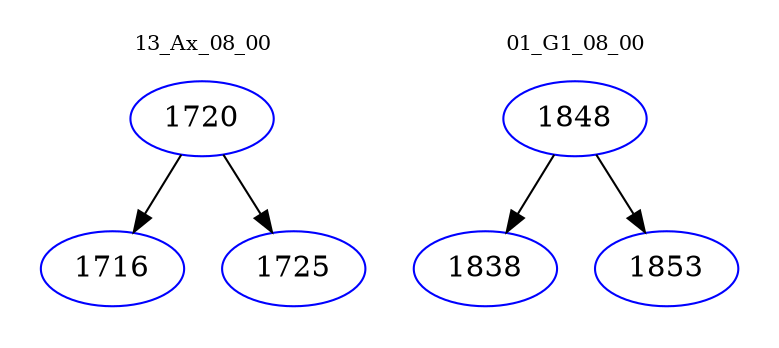 digraph{
subgraph cluster_0 {
color = white
label = "13_Ax_08_00";
fontsize=10;
T0_1720 [label="1720", color="blue"]
T0_1720 -> T0_1716 [color="black"]
T0_1716 [label="1716", color="blue"]
T0_1720 -> T0_1725 [color="black"]
T0_1725 [label="1725", color="blue"]
}
subgraph cluster_1 {
color = white
label = "01_G1_08_00";
fontsize=10;
T1_1848 [label="1848", color="blue"]
T1_1848 -> T1_1838 [color="black"]
T1_1838 [label="1838", color="blue"]
T1_1848 -> T1_1853 [color="black"]
T1_1853 [label="1853", color="blue"]
}
}
